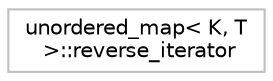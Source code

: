 digraph "Graphical Class Hierarchy"
{
 // LATEX_PDF_SIZE
  edge [fontname="Helvetica",fontsize="10",labelfontname="Helvetica",labelfontsize="10"];
  node [fontname="Helvetica",fontsize="10",shape=record];
  rankdir="LR";
  Node0 [label="unordered_map\< K, T\l \>::reverse_iterator",height=0.2,width=0.4,color="grey75", fillcolor="white", style="filled",tooltip="STL iterator class."];
}
